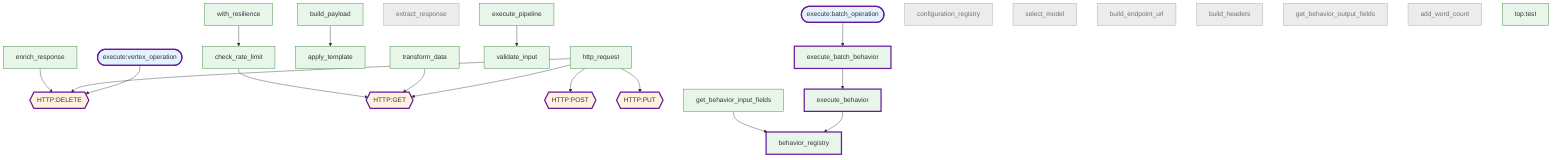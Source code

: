 flowchart TD
  execute_vertex_operation([execute:vertex_operation])
  HTTP_DELETE{{HTTP:DELETE}}
  execute_batch_operation([execute:batch_operation])
  execute_batch_behavior[execute_batch_behavior]
  http_request[http_request]
  HTTP_GET{{HTTP:GET}}
  HTTP_POST{{HTTP:POST}}
  HTTP_PUT{{HTTP:PUT}}
  build_payload[build_payload]
  apply_template[apply_template]
  extract_response[extract_response]
  transform_data[transform_data]
  validate_input[validate_input]
  with_resilience[with_resilience]
  check_rate_limit[check_rate_limit]
  enrich_response[enrich_response]
  execute_pipeline[execute_pipeline]
  behavior_registry[behavior_registry]
  configuration_registry[configuration_registry]
  execute_behavior[execute_behavior]
  select_model[select_model]
  build_endpoint_url[build_endpoint_url]
  build_headers[build_headers]
  get_behavior_input_fields[get_behavior_input_fields]
  get_behavior_output_fields[get_behavior_output_fields]
  add_word_count[add_word_count]
  top_test[top:test]
  execute_vertex_operation --> HTTP_DELETE
  execute_batch_operation --> execute_batch_behavior
  http_request --> HTTP_GET
  http_request --> HTTP_POST
  http_request --> HTTP_PUT
  http_request --> HTTP_DELETE
  build_payload --> apply_template
  transform_data --> HTTP_GET
  with_resilience --> check_rate_limit
  enrich_response --> HTTP_DELETE
  execute_pipeline --> validate_input
  execute_behavior --> behavior_registry
  get_behavior_input_fields --> behavior_registry
  check_rate_limit --> HTTP_GET
  execute_batch_behavior --> execute_behavior
  classDef action fill:#E3F2FD,stroke:#1E88E5,stroke-width:1px;
  classDef method fill:#E8F5E9,stroke:#2E7D32,stroke-width:1px;
  classDef http   fill:#FFF3E0,stroke:#EF6C00,stroke-width:1px;
  classDef hot stroke:#6A1B9A,stroke-width:3px;
  classDef cycle stroke:#C62828,stroke-width:3px;
  classDef unused fill:#ECECEC,color:#6B7280,stroke:#9CA3AF;
  classDef undef stroke-dasharray:4 2,stroke:#EF4444;
  class execute_vertex_operation action;
  class execute_batch_operation action;
  class execute_batch_behavior method;
  class http_request method;
  class build_payload method;
  class apply_template method;
  class extract_response method;
  class transform_data method;
  class validate_input method;
  class with_resilience method;
  class check_rate_limit method;
  class enrich_response method;
  class execute_pipeline method;
  class behavior_registry method;
  class configuration_registry method;
  class execute_behavior method;
  class select_model method;
  class build_endpoint_url method;
  class build_headers method;
  class get_behavior_input_fields method;
  class get_behavior_output_fields method;
  class add_word_count method;
  class top_test method;
  class HTTP_DELETE http;
  class HTTP_GET http;
  class HTTP_POST http;
  class HTTP_PUT http;
  class execute_vertex_operation hot;
  class HTTP_DELETE hot;
  class execute_batch_operation hot;
  class execute_batch_behavior hot;
  class http_request hot,unused;
  class HTTP_GET hot;
  class HTTP_POST hot;
  class HTTP_PUT hot;
  class build_payload hot,unused;
  class apply_template hot,unused;
  class extract_response unused;
  class transform_data hot,unused;
  class validate_input hot,unused;
  class with_resilience hot,unused;
  class check_rate_limit hot,unused;
  class enrich_response hot,unused;
  class execute_pipeline hot,unused;
  class behavior_registry hot;
  class configuration_registry unused;
  class execute_behavior hot;
  class select_model unused;
  class build_endpoint_url unused;
  class build_headers unused;
  class get_behavior_input_fields hot,unused;
  class get_behavior_output_fields unused;
  class add_word_count unused;
